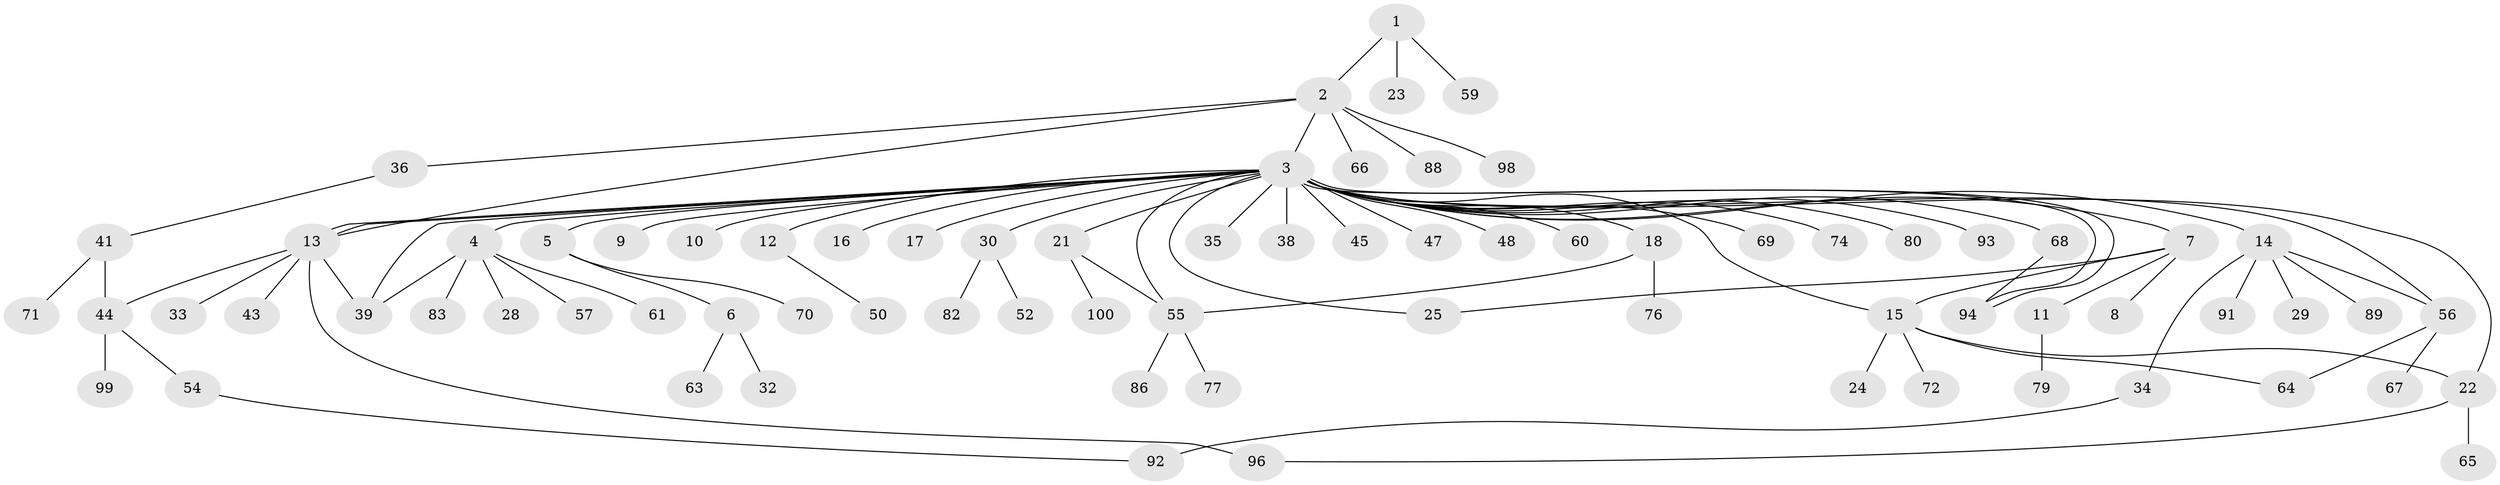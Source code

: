 // original degree distribution, {4: 0.07, 8: 0.02, 36: 0.01, 7: 0.02, 3: 0.1, 1: 0.57, 2: 0.17, 5: 0.03, 6: 0.01}
// Generated by graph-tools (version 1.1) at 2025/11/02/21/25 10:11:08]
// undirected, 76 vertices, 91 edges
graph export_dot {
graph [start="1"]
  node [color=gray90,style=filled];
  1 [super="+75"];
  2 [super="+26"];
  3 [super="+20"];
  4 [super="+46"];
  5 [super="+95"];
  6;
  7 [super="+31"];
  8;
  9;
  10 [super="+97"];
  11 [super="+37"];
  12 [super="+51"];
  13 [super="+87"];
  14 [super="+19"];
  15 [super="+81"];
  16;
  17;
  18 [super="+58"];
  21 [super="+27"];
  22 [super="+49"];
  23;
  24;
  25;
  28 [super="+40"];
  29;
  30 [super="+73"];
  32;
  33;
  34;
  35;
  36;
  38;
  39;
  41 [super="+42"];
  43;
  44 [super="+53"];
  45;
  47;
  48;
  50;
  52;
  54;
  55 [super="+62"];
  56 [super="+84"];
  57;
  59;
  60;
  61;
  63;
  64;
  65;
  66;
  67 [super="+90"];
  68 [super="+78"];
  69;
  70;
  71;
  72;
  74;
  76;
  77;
  79;
  80 [super="+85"];
  82;
  83;
  86;
  88;
  89;
  91;
  92;
  93;
  94;
  96;
  98;
  99;
  100;
  1 -- 2;
  1 -- 23;
  1 -- 59;
  2 -- 3;
  2 -- 13;
  2 -- 36;
  2 -- 66;
  2 -- 88;
  2 -- 98;
  3 -- 4 [weight=2];
  3 -- 5;
  3 -- 7;
  3 -- 9;
  3 -- 10;
  3 -- 12;
  3 -- 13;
  3 -- 13;
  3 -- 14 [weight=2];
  3 -- 15;
  3 -- 16;
  3 -- 17;
  3 -- 18;
  3 -- 21;
  3 -- 22;
  3 -- 25;
  3 -- 30;
  3 -- 38;
  3 -- 39;
  3 -- 45;
  3 -- 47;
  3 -- 48;
  3 -- 55;
  3 -- 56;
  3 -- 60;
  3 -- 68;
  3 -- 69;
  3 -- 74;
  3 -- 80;
  3 -- 93;
  3 -- 94;
  3 -- 94;
  3 -- 35;
  4 -- 28 [weight=2];
  4 -- 39;
  4 -- 57;
  4 -- 61;
  4 -- 83;
  5 -- 6;
  5 -- 70;
  6 -- 32;
  6 -- 63;
  7 -- 8;
  7 -- 11;
  7 -- 25;
  7 -- 15;
  11 -- 79;
  12 -- 50;
  13 -- 33;
  13 -- 43;
  13 -- 44;
  13 -- 96;
  13 -- 39;
  14 -- 29;
  14 -- 56;
  14 -- 91;
  14 -- 89;
  14 -- 34;
  15 -- 22;
  15 -- 24;
  15 -- 64;
  15 -- 72;
  18 -- 55;
  18 -- 76;
  21 -- 100;
  21 -- 55;
  22 -- 65;
  22 -- 96;
  30 -- 52;
  30 -- 82;
  34 -- 92;
  36 -- 41;
  41 -- 71;
  41 -- 44;
  44 -- 99;
  44 -- 54;
  54 -- 92;
  55 -- 77;
  55 -- 86;
  56 -- 64;
  56 -- 67;
  68 -- 94;
}
